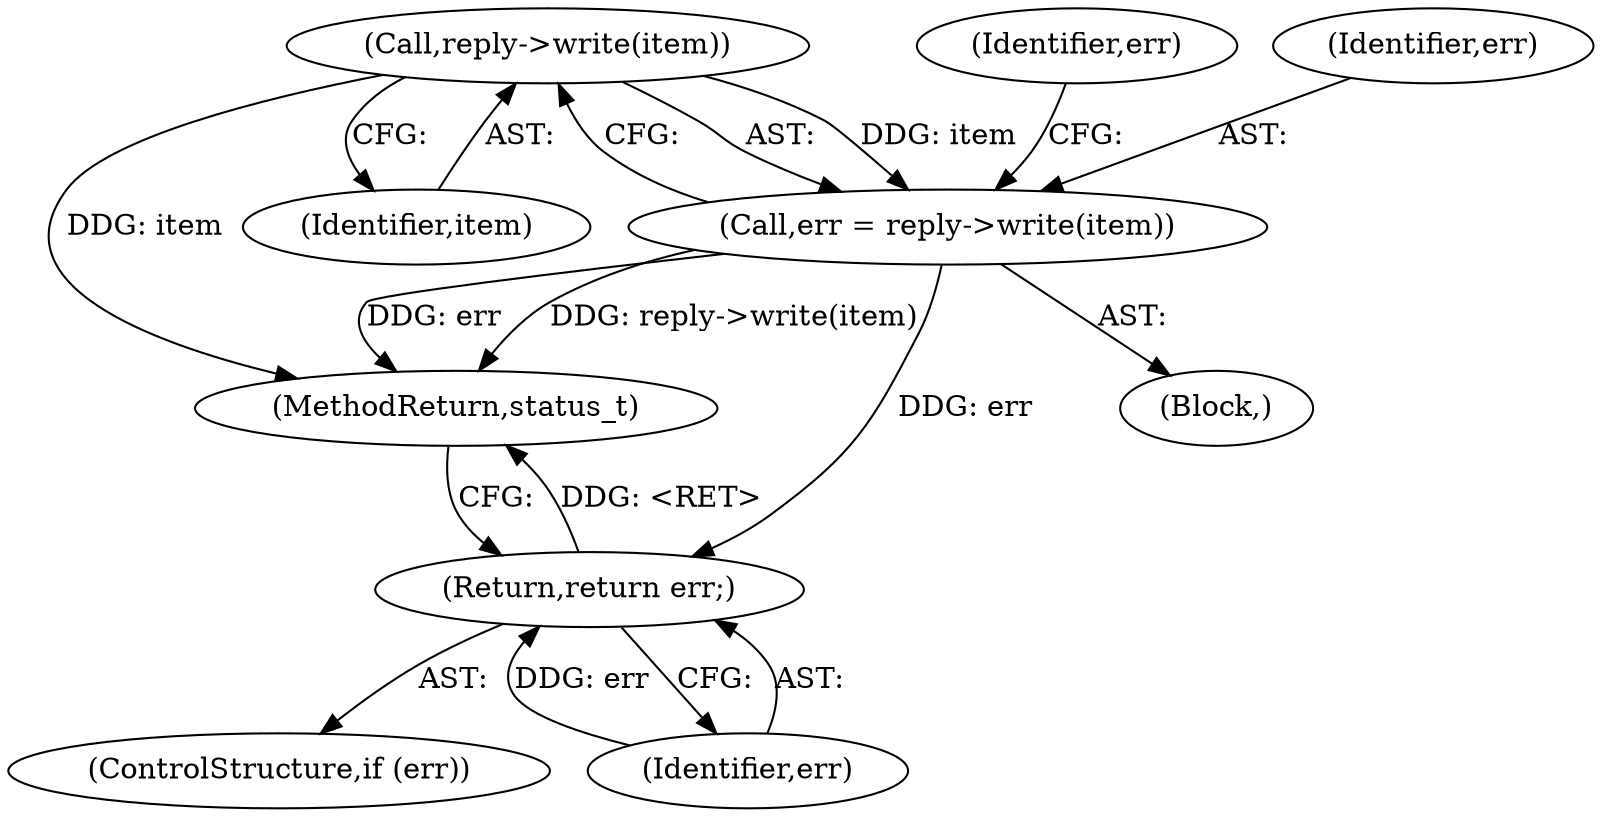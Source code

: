 digraph "0_Android_dded8fdbb700d6cc498debc69a780915bc34d755@API" {
"1000130" [label="(Call,reply->write(item))"];
"1000128" [label="(Call,err = reply->write(item))"];
"1000134" [label="(Return,return err;)"];
"1000110" [label="(Block,)"];
"1000130" [label="(Call,reply->write(item))"];
"1000131" [label="(Identifier,item)"];
"1000129" [label="(Identifier,err)"];
"1000132" [label="(ControlStructure,if (err))"];
"1000135" [label="(Identifier,err)"];
"1000476" [label="(MethodReturn,status_t)"];
"1000128" [label="(Call,err = reply->write(item))"];
"1000133" [label="(Identifier,err)"];
"1000134" [label="(Return,return err;)"];
"1000130" -> "1000128"  [label="AST: "];
"1000130" -> "1000131"  [label="CFG: "];
"1000131" -> "1000130"  [label="AST: "];
"1000128" -> "1000130"  [label="CFG: "];
"1000130" -> "1000476"  [label="DDG: item"];
"1000130" -> "1000128"  [label="DDG: item"];
"1000128" -> "1000110"  [label="AST: "];
"1000129" -> "1000128"  [label="AST: "];
"1000133" -> "1000128"  [label="CFG: "];
"1000128" -> "1000476"  [label="DDG: reply->write(item)"];
"1000128" -> "1000476"  [label="DDG: err"];
"1000128" -> "1000134"  [label="DDG: err"];
"1000134" -> "1000132"  [label="AST: "];
"1000134" -> "1000135"  [label="CFG: "];
"1000135" -> "1000134"  [label="AST: "];
"1000476" -> "1000134"  [label="CFG: "];
"1000134" -> "1000476"  [label="DDG: <RET>"];
"1000135" -> "1000134"  [label="DDG: err"];
}
